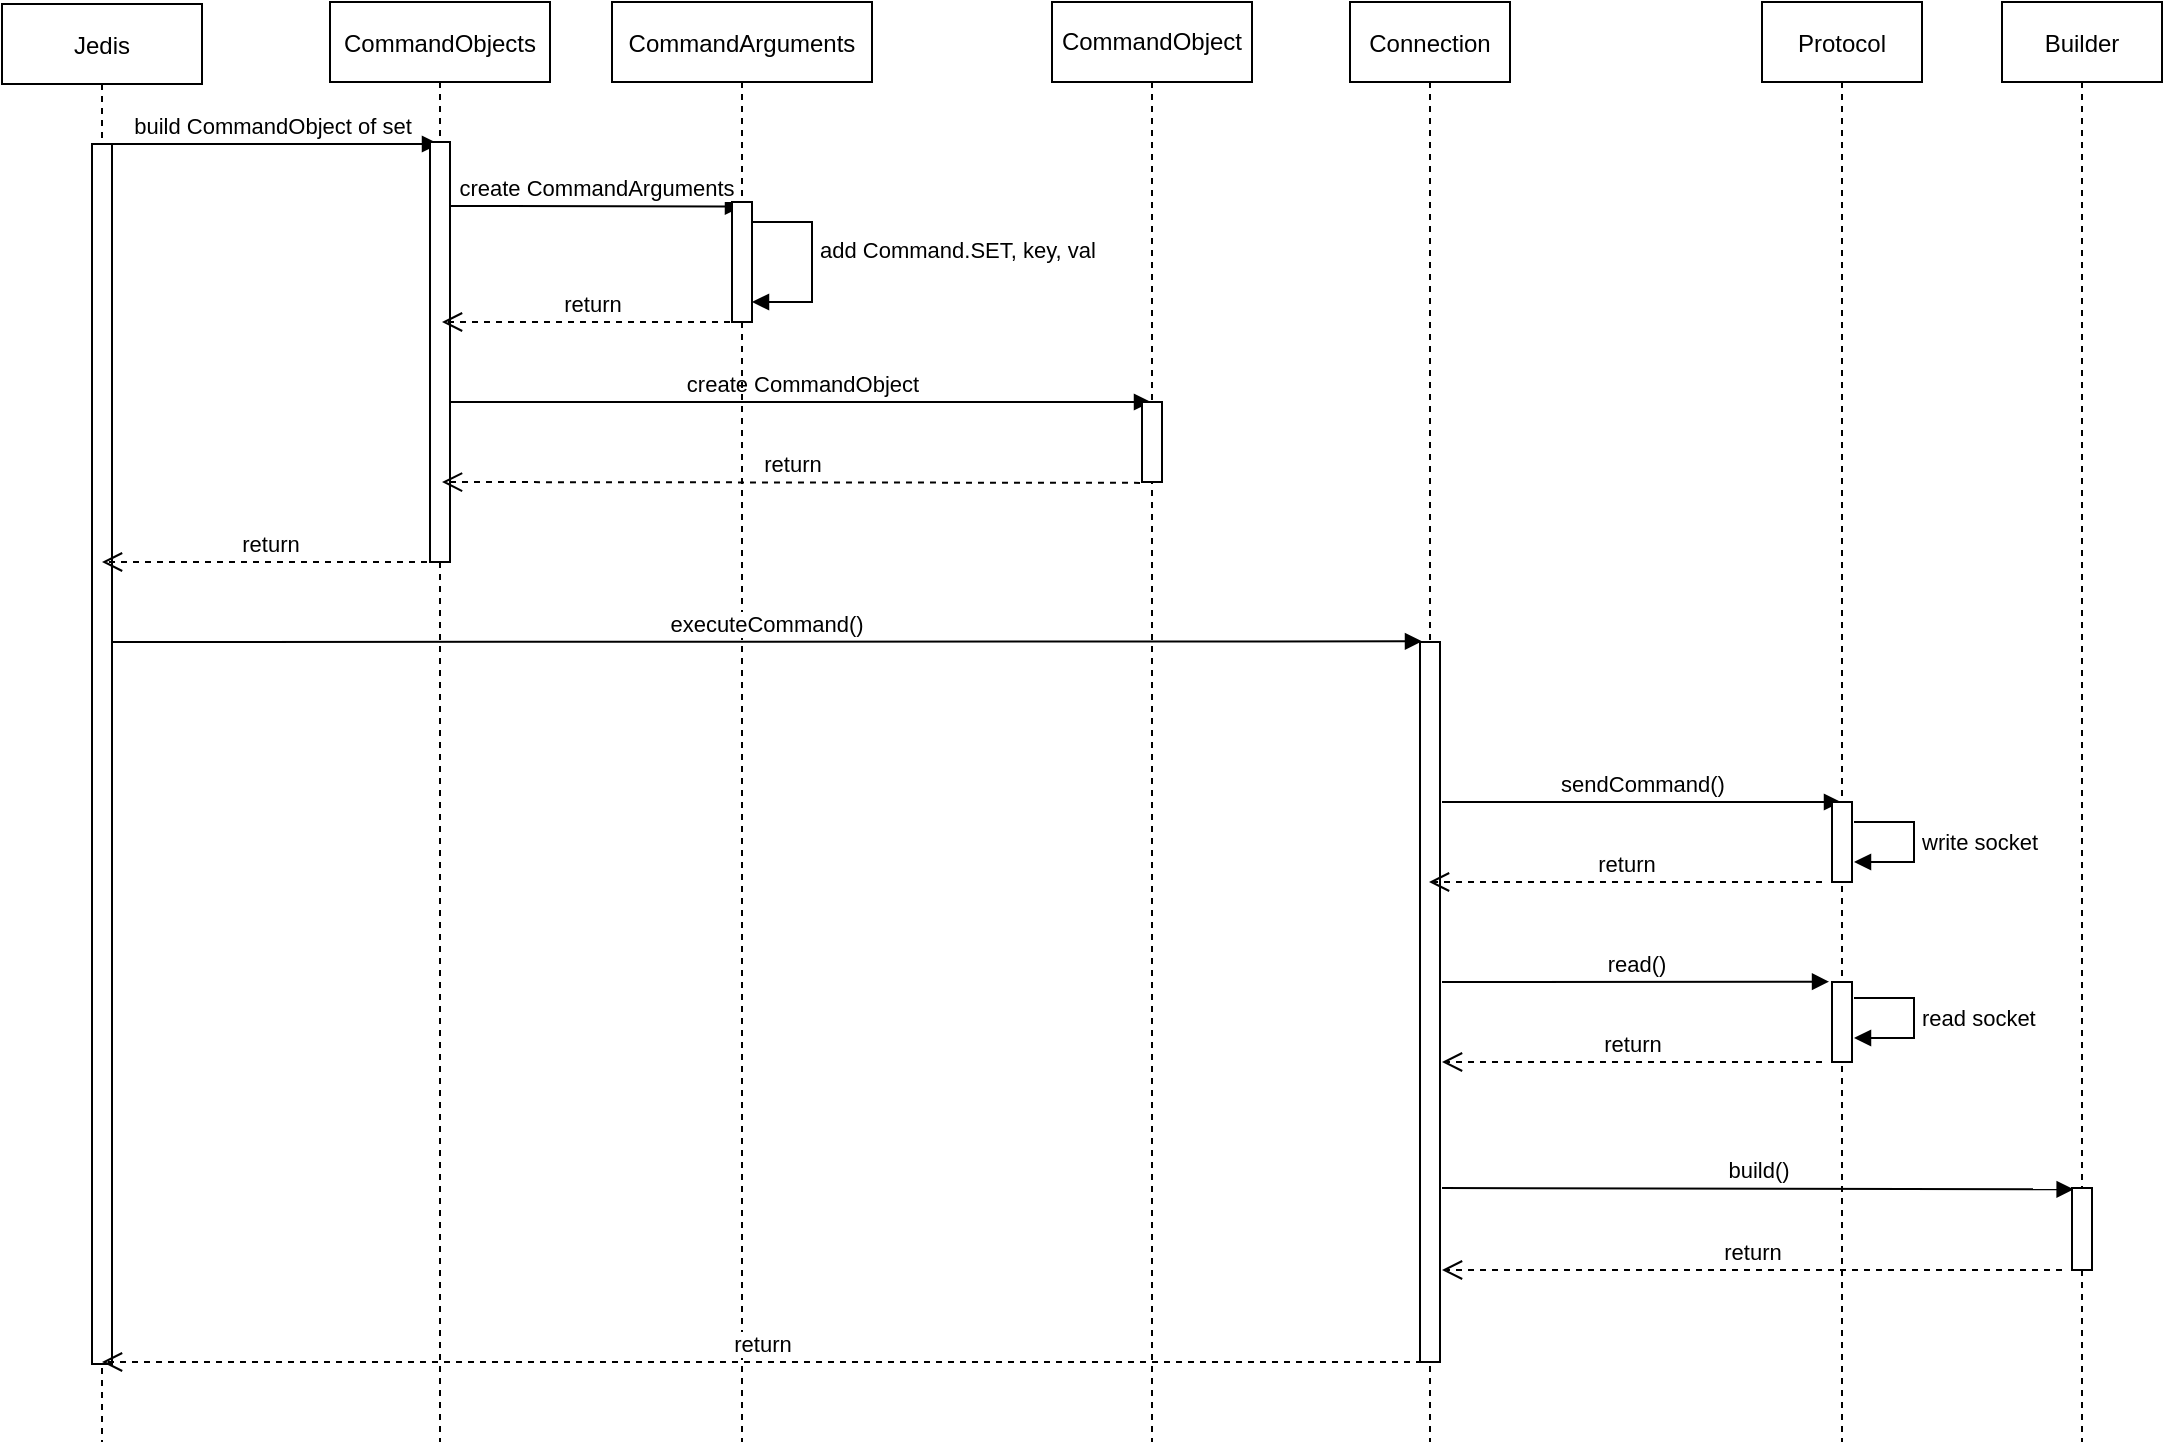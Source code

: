 <mxfile version="16.6.6" type="github">
  <diagram id="kgpKYQtTHZ0yAKxKKP6v" name="Page-1">
    <mxGraphModel dx="1113" dy="758" grid="1" gridSize="10" guides="1" tooltips="1" connect="1" arrows="1" fold="1" page="1" pageScale="1" pageWidth="1390" pageHeight="980" math="0" shadow="0">
      <root>
        <mxCell id="0" />
        <mxCell id="1" parent="0" />
        <mxCell id="3nuBFxr9cyL0pnOWT2aG-1" value="Jedis" style="shape=umlLifeline;perimeter=lifelinePerimeter;container=1;collapsible=0;recursiveResize=0;rounded=0;shadow=0;strokeWidth=1;" parent="1" vertex="1">
          <mxGeometry x="120" y="81" width="100" height="719" as="geometry" />
        </mxCell>
        <mxCell id="3nuBFxr9cyL0pnOWT2aG-2" value="" style="points=[];perimeter=orthogonalPerimeter;rounded=0;shadow=0;strokeWidth=1;" parent="3nuBFxr9cyL0pnOWT2aG-1" vertex="1">
          <mxGeometry x="45" y="70" width="10" height="610" as="geometry" />
        </mxCell>
        <mxCell id="iHK--Aryu3LCk7v9gMoF-18" value="build CommandObject of set" style="html=1;verticalAlign=bottom;endArrow=block;rounded=0;" parent="3nuBFxr9cyL0pnOWT2aG-1" target="3nuBFxr9cyL0pnOWT2aG-5" edge="1">
          <mxGeometry width="80" relative="1" as="geometry">
            <mxPoint x="50" y="70" as="sourcePoint" />
            <mxPoint x="130" y="70" as="targetPoint" />
          </mxGeometry>
        </mxCell>
        <mxCell id="3nuBFxr9cyL0pnOWT2aG-5" value="CommandObjects" style="shape=umlLifeline;perimeter=lifelinePerimeter;container=1;collapsible=0;recursiveResize=0;rounded=0;shadow=0;strokeWidth=1;" parent="1" vertex="1">
          <mxGeometry x="284" y="80" width="110" height="720" as="geometry" />
        </mxCell>
        <mxCell id="3nuBFxr9cyL0pnOWT2aG-6" value="" style="points=[];perimeter=orthogonalPerimeter;rounded=0;shadow=0;strokeWidth=1;" parent="3nuBFxr9cyL0pnOWT2aG-5" vertex="1">
          <mxGeometry x="50" y="70" width="10" height="210" as="geometry" />
        </mxCell>
        <mxCell id="iHK--Aryu3LCk7v9gMoF-15" value="create CommandArguments" style="html=1;verticalAlign=bottom;endArrow=block;rounded=0;entryX=0.5;entryY=0.142;entryDx=0;entryDy=0;entryPerimeter=0;" parent="3nuBFxr9cyL0pnOWT2aG-5" edge="1" target="iHK--Aryu3LCk7v9gMoF-11">
          <mxGeometry width="80" relative="1" as="geometry">
            <mxPoint x="60" y="102" as="sourcePoint" />
            <mxPoint x="229.5" y="102" as="targetPoint" />
          </mxGeometry>
        </mxCell>
        <mxCell id="iHK--Aryu3LCk7v9gMoF-28" value="create CommandObject" style="html=1;verticalAlign=bottom;endArrow=block;rounded=0;" parent="3nuBFxr9cyL0pnOWT2aG-5" target="iHK--Aryu3LCk7v9gMoF-25" edge="1">
          <mxGeometry width="80" relative="1" as="geometry">
            <mxPoint x="60" y="200" as="sourcePoint" />
            <mxPoint x="140" y="200" as="targetPoint" />
          </mxGeometry>
        </mxCell>
        <mxCell id="iHK--Aryu3LCk7v9gMoF-8" value="Connection" style="shape=umlLifeline;perimeter=lifelinePerimeter;container=1;collapsible=0;recursiveResize=0;rounded=0;shadow=0;strokeWidth=1;" parent="1" vertex="1">
          <mxGeometry x="794" y="80" width="80" height="720" as="geometry" />
        </mxCell>
        <mxCell id="iHK--Aryu3LCk7v9gMoF-9" value="" style="points=[];perimeter=orthogonalPerimeter;rounded=0;shadow=0;strokeWidth=1;" parent="iHK--Aryu3LCk7v9gMoF-8" vertex="1">
          <mxGeometry x="35" y="320" width="10" height="360" as="geometry" />
        </mxCell>
        <mxCell id="iHK--Aryu3LCk7v9gMoF-45" value="sendCommand()" style="html=1;verticalAlign=bottom;endArrow=block;rounded=0;" parent="iHK--Aryu3LCk7v9gMoF-8" target="iHK--Aryu3LCk7v9gMoF-42" edge="1">
          <mxGeometry width="80" relative="1" as="geometry">
            <mxPoint x="46" y="400" as="sourcePoint" />
            <mxPoint x="126" y="400" as="targetPoint" />
          </mxGeometry>
        </mxCell>
        <mxCell id="iHK--Aryu3LCk7v9gMoF-57" value="build()" style="html=1;verticalAlign=bottom;endArrow=block;rounded=0;entryX=0.082;entryY=0.016;entryDx=0;entryDy=0;entryPerimeter=0;" parent="iHK--Aryu3LCk7v9gMoF-8" target="iHK--Aryu3LCk7v9gMoF-49" edge="1">
          <mxGeometry width="80" relative="1" as="geometry">
            <mxPoint x="46" y="593" as="sourcePoint" />
            <mxPoint x="366" y="593" as="targetPoint" />
          </mxGeometry>
        </mxCell>
        <mxCell id="iHK--Aryu3LCk7v9gMoF-11" value="CommandArguments" style="shape=umlLifeline;perimeter=lifelinePerimeter;container=1;collapsible=0;recursiveResize=0;rounded=0;shadow=0;strokeWidth=1;" parent="1" vertex="1">
          <mxGeometry x="425" y="80" width="130" height="720" as="geometry" />
        </mxCell>
        <mxCell id="iHK--Aryu3LCk7v9gMoF-12" value="" style="points=[];perimeter=orthogonalPerimeter;rounded=0;shadow=0;strokeWidth=1;" parent="iHK--Aryu3LCk7v9gMoF-11" vertex="1">
          <mxGeometry x="60" y="100" width="10" height="60" as="geometry" />
        </mxCell>
        <mxCell id="iHK--Aryu3LCk7v9gMoF-20" value="add Command.SET, key, val" style="edgeStyle=orthogonalEdgeStyle;html=1;align=left;spacingLeft=2;endArrow=block;rounded=0;verticalAlign=middle;" parent="iHK--Aryu3LCk7v9gMoF-11" edge="1">
          <mxGeometry relative="1" as="geometry">
            <mxPoint x="70" y="123" as="sourcePoint" />
            <Array as="points">
              <mxPoint x="70" y="110" />
              <mxPoint x="100" y="110" />
              <mxPoint x="100" y="150" />
            </Array>
            <mxPoint x="70" y="150" as="targetPoint" />
          </mxGeometry>
        </mxCell>
        <mxCell id="iHK--Aryu3LCk7v9gMoF-30" value="return" style="html=1;verticalAlign=bottom;endArrow=open;dashed=1;endSize=8;rounded=0;exitX=-0.1;exitY=1.011;exitDx=0;exitDy=0;exitPerimeter=0;" parent="iHK--Aryu3LCk7v9gMoF-11" edge="1" source="iHK--Aryu3LCk7v9gMoF-29">
          <mxGeometry relative="1" as="geometry">
            <mxPoint x="285" y="240" as="sourcePoint" />
            <mxPoint x="-85" y="240" as="targetPoint" />
          </mxGeometry>
        </mxCell>
        <mxCell id="iHK--Aryu3LCk7v9gMoF-25" value="CommandObject" style="shape=umlLifeline;perimeter=lifelinePerimeter;whiteSpace=wrap;html=1;container=1;collapsible=0;recursiveResize=0;outlineConnect=0;" parent="1" vertex="1">
          <mxGeometry x="645" y="80" width="100" height="720" as="geometry" />
        </mxCell>
        <mxCell id="iHK--Aryu3LCk7v9gMoF-29" value="" style="html=1;points=[];perimeter=orthogonalPerimeter;" parent="iHK--Aryu3LCk7v9gMoF-25" vertex="1">
          <mxGeometry x="45" y="200" width="10" height="40" as="geometry" />
        </mxCell>
        <mxCell id="iHK--Aryu3LCk7v9gMoF-27" value="return" style="html=1;verticalAlign=bottom;endArrow=open;dashed=1;endSize=8;rounded=0;" parent="1" edge="1">
          <mxGeometry relative="1" as="geometry">
            <mxPoint x="490" y="240" as="sourcePoint" />
            <mxPoint x="340" y="240" as="targetPoint" />
          </mxGeometry>
        </mxCell>
        <mxCell id="iHK--Aryu3LCk7v9gMoF-33" value="return" style="html=1;verticalAlign=bottom;endArrow=open;dashed=1;endSize=8;rounded=0;" parent="1" edge="1" source="3nuBFxr9cyL0pnOWT2aG-5">
          <mxGeometry relative="1" as="geometry">
            <mxPoint x="310" y="360" as="sourcePoint" />
            <mxPoint x="170" y="360" as="targetPoint" />
          </mxGeometry>
        </mxCell>
        <mxCell id="iHK--Aryu3LCk7v9gMoF-42" value="Protocol" style="shape=umlLifeline;perimeter=lifelinePerimeter;container=1;collapsible=0;recursiveResize=0;rounded=0;shadow=0;strokeWidth=1;" parent="1" vertex="1">
          <mxGeometry x="1000" y="80" width="80" height="720" as="geometry" />
        </mxCell>
        <mxCell id="iHK--Aryu3LCk7v9gMoF-43" value="" style="points=[];perimeter=orthogonalPerimeter;rounded=0;shadow=0;strokeWidth=1;" parent="iHK--Aryu3LCk7v9gMoF-42" vertex="1">
          <mxGeometry x="35" y="400" width="10" height="40" as="geometry" />
        </mxCell>
        <mxCell id="iHK--Aryu3LCk7v9gMoF-55" value="" style="points=[];perimeter=orthogonalPerimeter;rounded=0;shadow=0;strokeWidth=1;" parent="iHK--Aryu3LCk7v9gMoF-42" vertex="1">
          <mxGeometry x="35" y="490" width="10" height="40" as="geometry" />
        </mxCell>
        <mxCell id="iHK--Aryu3LCk7v9gMoF-41" value="write socket" style="edgeStyle=orthogonalEdgeStyle;html=1;align=left;spacingLeft=2;endArrow=block;rounded=0;" parent="iHK--Aryu3LCk7v9gMoF-42" edge="1">
          <mxGeometry relative="1" as="geometry">
            <mxPoint x="46" y="410" as="sourcePoint" />
            <Array as="points">
              <mxPoint x="76" y="410" />
              <mxPoint x="76" y="430" />
              <mxPoint x="46" y="430" />
            </Array>
            <mxPoint x="46" y="430" as="targetPoint" />
          </mxGeometry>
        </mxCell>
        <mxCell id="iHK--Aryu3LCk7v9gMoF-46" value="return" style="html=1;verticalAlign=bottom;endArrow=open;dashed=1;endSize=8;rounded=0;" parent="1" edge="1">
          <mxGeometry relative="1" as="geometry">
            <mxPoint x="1030" y="520" as="sourcePoint" />
            <mxPoint x="833.5" y="520" as="targetPoint" />
          </mxGeometry>
        </mxCell>
        <mxCell id="iHK--Aryu3LCk7v9gMoF-48" value="Builder" style="shape=umlLifeline;perimeter=lifelinePerimeter;container=1;collapsible=0;recursiveResize=0;rounded=0;shadow=0;strokeWidth=1;" parent="1" vertex="1">
          <mxGeometry x="1120" y="80" width="80" height="720" as="geometry" />
        </mxCell>
        <mxCell id="iHK--Aryu3LCk7v9gMoF-54" value="return" style="html=1;verticalAlign=bottom;endArrow=open;dashed=1;endSize=8;rounded=0;startArrow=none;" parent="1" edge="1">
          <mxGeometry relative="1" as="geometry">
            <mxPoint x="1030" y="610" as="sourcePoint" />
            <mxPoint x="840" y="610" as="targetPoint" />
          </mxGeometry>
        </mxCell>
        <mxCell id="iHK--Aryu3LCk7v9gMoF-53" value="read()" style="html=1;verticalAlign=bottom;endArrow=block;rounded=0;entryX=0.419;entryY=0.722;entryDx=0;entryDy=0;entryPerimeter=0;" parent="1" edge="1">
          <mxGeometry width="80" relative="1" as="geometry">
            <mxPoint x="840" y="570" as="sourcePoint" />
            <mxPoint x="1033.52" y="569.84" as="targetPoint" />
          </mxGeometry>
        </mxCell>
        <mxCell id="iHK--Aryu3LCk7v9gMoF-49" value="" style="points=[];perimeter=orthogonalPerimeter;rounded=0;shadow=0;strokeWidth=1;" parent="1" vertex="1">
          <mxGeometry x="1155" y="673" width="10" height="41" as="geometry" />
        </mxCell>
        <mxCell id="iHK--Aryu3LCk7v9gMoF-58" value="return" style="html=1;verticalAlign=bottom;endArrow=open;dashed=1;endSize=8;rounded=0;" parent="1" edge="1">
          <mxGeometry relative="1" as="geometry">
            <mxPoint x="1150" y="714" as="sourcePoint" />
            <mxPoint x="840" y="714" as="targetPoint" />
          </mxGeometry>
        </mxCell>
        <mxCell id="iHK--Aryu3LCk7v9gMoF-59" value="return" style="html=1;verticalAlign=bottom;endArrow=open;dashed=1;endSize=8;rounded=0;" parent="1" target="3nuBFxr9cyL0pnOWT2aG-1" edge="1">
          <mxGeometry relative="1" as="geometry">
            <mxPoint x="830" y="760" as="sourcePoint" />
            <mxPoint x="750" y="760" as="targetPoint" />
          </mxGeometry>
        </mxCell>
        <mxCell id="iHK--Aryu3LCk7v9gMoF-32" value="executeCommand()" style="html=1;verticalAlign=bottom;endArrow=block;rounded=0;entryX=0.45;entryY=0.444;entryDx=0;entryDy=0;entryPerimeter=0;" parent="1" edge="1" target="iHK--Aryu3LCk7v9gMoF-8">
          <mxGeometry width="80" relative="1" as="geometry">
            <mxPoint x="175" y="400" as="sourcePoint" />
            <mxPoint x="821" y="399.6" as="targetPoint" />
          </mxGeometry>
        </mxCell>
        <mxCell id="yruL_BGWjCmp4RAY72eB-3" value="read socket" style="edgeStyle=orthogonalEdgeStyle;html=1;align=left;spacingLeft=2;endArrow=block;rounded=0;" edge="1" parent="1">
          <mxGeometry relative="1" as="geometry">
            <mxPoint x="1046" y="578" as="sourcePoint" />
            <Array as="points">
              <mxPoint x="1076" y="578" />
              <mxPoint x="1076" y="598" />
              <mxPoint x="1046" y="598" />
            </Array>
            <mxPoint x="1046" y="598" as="targetPoint" />
          </mxGeometry>
        </mxCell>
      </root>
    </mxGraphModel>
  </diagram>
</mxfile>
